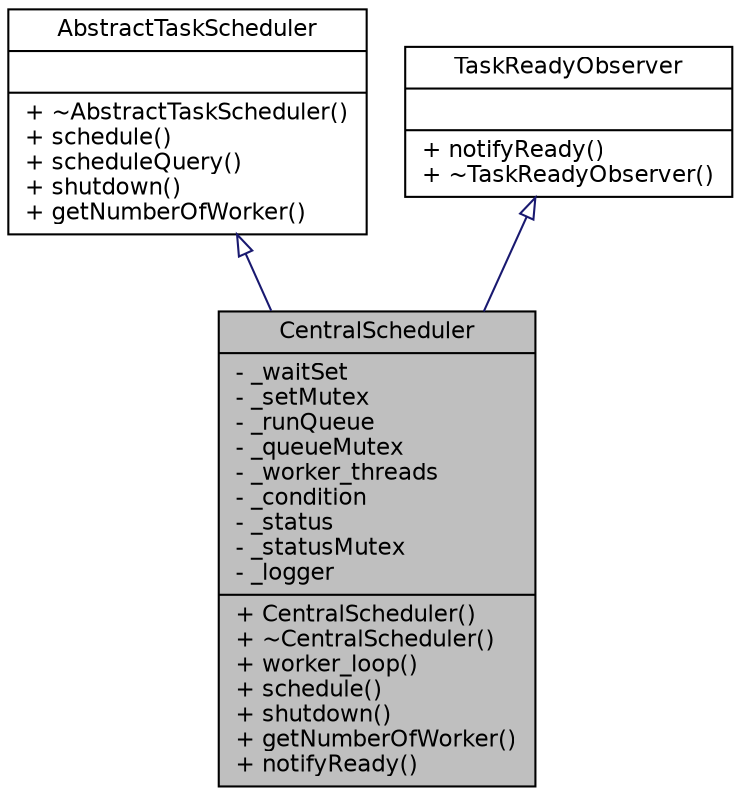 digraph "CentralScheduler"
{
  edge [fontname="Helvetica",fontsize="11",labelfontname="Helvetica",labelfontsize="11"];
  node [fontname="Helvetica",fontsize="11",shape=record];
  Node1 [label="{CentralScheduler\n|- _waitSet\l- _setMutex\l- _runQueue\l- _queueMutex\l- _worker_threads\l- _condition\l- _status\l- _statusMutex\l- _logger\l|+ CentralScheduler()\l+ ~CentralScheduler()\l+ worker_loop()\l+ schedule()\l+ shutdown()\l+ getNumberOfWorker()\l+ notifyReady()\l}",height=0.2,width=0.4,color="black", fillcolor="grey75", style="filled" fontcolor="black"];
  Node2 -> Node1 [dir="back",color="midnightblue",fontsize="11",style="solid",arrowtail="onormal",fontname="Helvetica"];
  Node2 [label="{AbstractTaskScheduler\n||+ ~AbstractTaskScheduler()\l+ schedule()\l+ scheduleQuery()\l+ shutdown()\l+ getNumberOfWorker()\l}",height=0.2,width=0.4,color="black", fillcolor="white", style="filled",URL="$class_abstract_task_scheduler.html"];
  Node3 -> Node1 [dir="back",color="midnightblue",fontsize="11",style="solid",arrowtail="onormal",fontname="Helvetica"];
  Node3 [label="{TaskReadyObserver\n||+ notifyReady()\l+ ~TaskReadyObserver()\l}",height=0.2,width=0.4,color="black", fillcolor="white", style="filled",URL="$class_task_ready_observer.html"];
}
